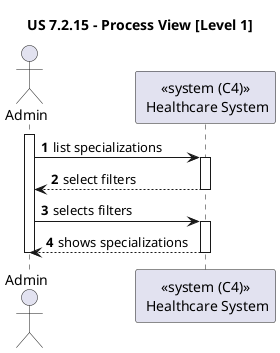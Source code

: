 @startuml

title "US 7.2.15 - Process View [Level 1]"

autonumber

actor Admin as ADM
participant "<<system (C4)>>\n Healthcare System" as SYS

activate ADM
ADM -> SYS : list specializations
activate SYS

SYS --> ADM: select filters
deactivate SYS

ADM -> SYS: selects filters
activate SYS

SYS --> ADM : shows specializations
deactivate SYS
deactivate ADM
@enduml